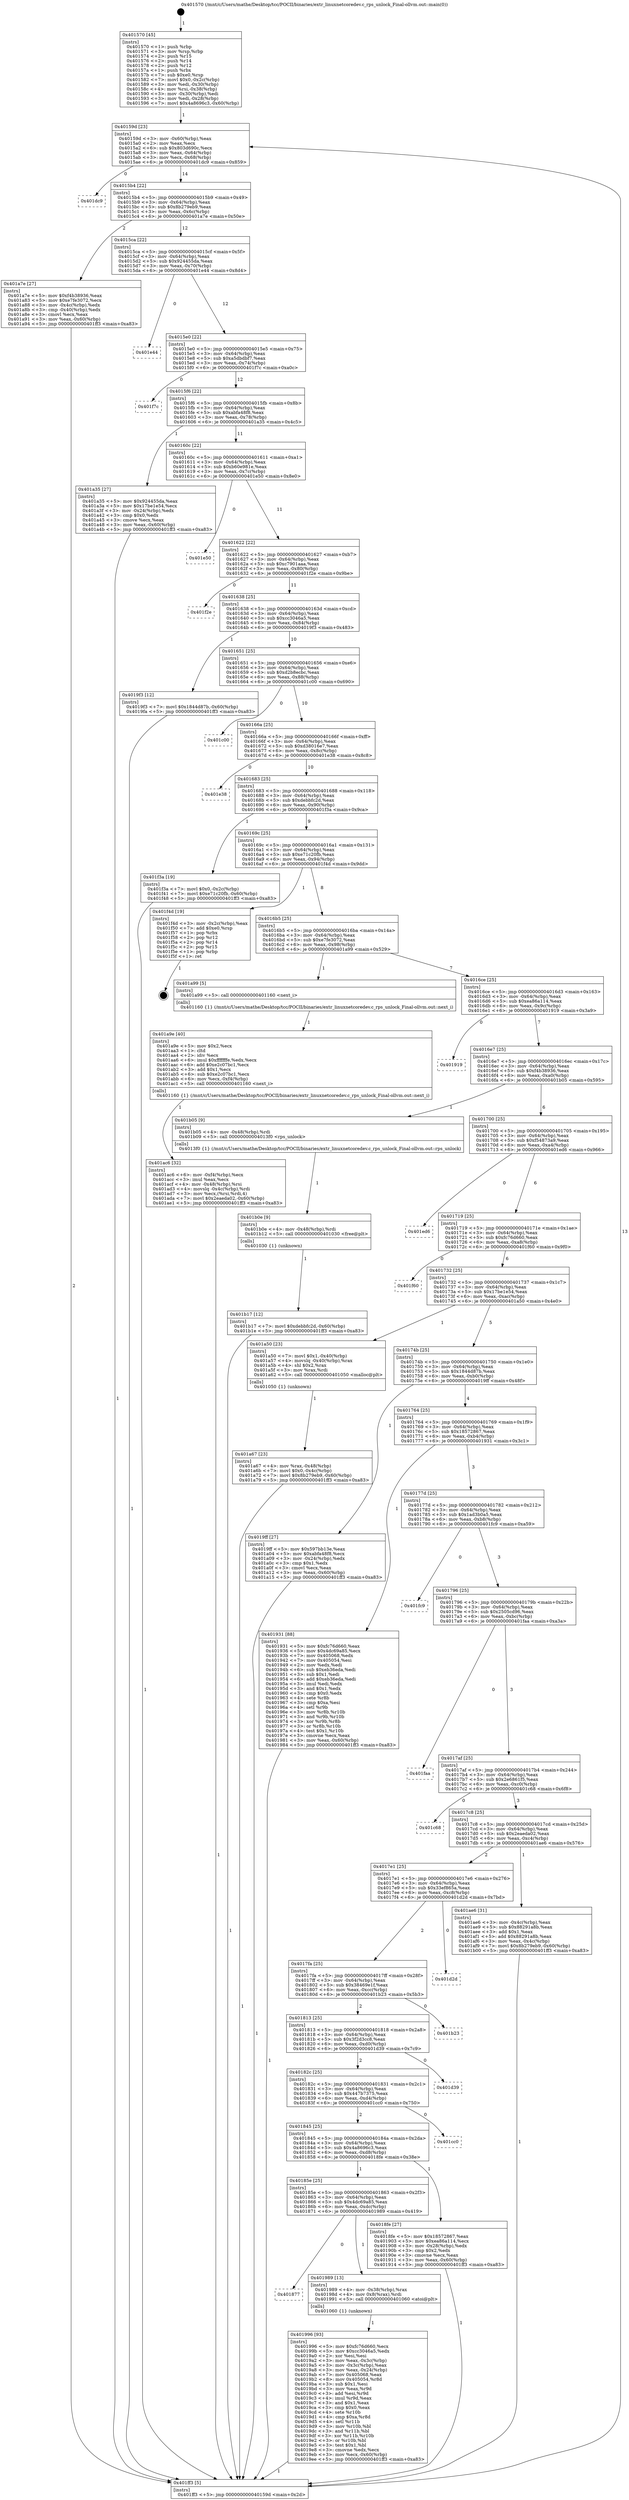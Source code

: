 digraph "0x401570" {
  label = "0x401570 (/mnt/c/Users/mathe/Desktop/tcc/POCII/binaries/extr_linuxnetcoredev.c_rps_unlock_Final-ollvm.out::main(0))"
  labelloc = "t"
  node[shape=record]

  Entry [label="",width=0.3,height=0.3,shape=circle,fillcolor=black,style=filled]
  "0x40159d" [label="{
     0x40159d [23]\l
     | [instrs]\l
     &nbsp;&nbsp;0x40159d \<+3\>: mov -0x60(%rbp),%eax\l
     &nbsp;&nbsp;0x4015a0 \<+2\>: mov %eax,%ecx\l
     &nbsp;&nbsp;0x4015a2 \<+6\>: sub $0x803d690c,%ecx\l
     &nbsp;&nbsp;0x4015a8 \<+3\>: mov %eax,-0x64(%rbp)\l
     &nbsp;&nbsp;0x4015ab \<+3\>: mov %ecx,-0x68(%rbp)\l
     &nbsp;&nbsp;0x4015ae \<+6\>: je 0000000000401dc9 \<main+0x859\>\l
  }"]
  "0x401dc9" [label="{
     0x401dc9\l
  }", style=dashed]
  "0x4015b4" [label="{
     0x4015b4 [22]\l
     | [instrs]\l
     &nbsp;&nbsp;0x4015b4 \<+5\>: jmp 00000000004015b9 \<main+0x49\>\l
     &nbsp;&nbsp;0x4015b9 \<+3\>: mov -0x64(%rbp),%eax\l
     &nbsp;&nbsp;0x4015bc \<+5\>: sub $0x8b279eb9,%eax\l
     &nbsp;&nbsp;0x4015c1 \<+3\>: mov %eax,-0x6c(%rbp)\l
     &nbsp;&nbsp;0x4015c4 \<+6\>: je 0000000000401a7e \<main+0x50e\>\l
  }"]
  Exit [label="",width=0.3,height=0.3,shape=circle,fillcolor=black,style=filled,peripheries=2]
  "0x401a7e" [label="{
     0x401a7e [27]\l
     | [instrs]\l
     &nbsp;&nbsp;0x401a7e \<+5\>: mov $0xf4b38936,%eax\l
     &nbsp;&nbsp;0x401a83 \<+5\>: mov $0xe7fe3072,%ecx\l
     &nbsp;&nbsp;0x401a88 \<+3\>: mov -0x4c(%rbp),%edx\l
     &nbsp;&nbsp;0x401a8b \<+3\>: cmp -0x40(%rbp),%edx\l
     &nbsp;&nbsp;0x401a8e \<+3\>: cmovl %ecx,%eax\l
     &nbsp;&nbsp;0x401a91 \<+3\>: mov %eax,-0x60(%rbp)\l
     &nbsp;&nbsp;0x401a94 \<+5\>: jmp 0000000000401ff3 \<main+0xa83\>\l
  }"]
  "0x4015ca" [label="{
     0x4015ca [22]\l
     | [instrs]\l
     &nbsp;&nbsp;0x4015ca \<+5\>: jmp 00000000004015cf \<main+0x5f\>\l
     &nbsp;&nbsp;0x4015cf \<+3\>: mov -0x64(%rbp),%eax\l
     &nbsp;&nbsp;0x4015d2 \<+5\>: sub $0x924455da,%eax\l
     &nbsp;&nbsp;0x4015d7 \<+3\>: mov %eax,-0x70(%rbp)\l
     &nbsp;&nbsp;0x4015da \<+6\>: je 0000000000401e44 \<main+0x8d4\>\l
  }"]
  "0x401b17" [label="{
     0x401b17 [12]\l
     | [instrs]\l
     &nbsp;&nbsp;0x401b17 \<+7\>: movl $0xdebbfc2d,-0x60(%rbp)\l
     &nbsp;&nbsp;0x401b1e \<+5\>: jmp 0000000000401ff3 \<main+0xa83\>\l
  }"]
  "0x401e44" [label="{
     0x401e44\l
  }", style=dashed]
  "0x4015e0" [label="{
     0x4015e0 [22]\l
     | [instrs]\l
     &nbsp;&nbsp;0x4015e0 \<+5\>: jmp 00000000004015e5 \<main+0x75\>\l
     &nbsp;&nbsp;0x4015e5 \<+3\>: mov -0x64(%rbp),%eax\l
     &nbsp;&nbsp;0x4015e8 \<+5\>: sub $0xa5dbdbf7,%eax\l
     &nbsp;&nbsp;0x4015ed \<+3\>: mov %eax,-0x74(%rbp)\l
     &nbsp;&nbsp;0x4015f0 \<+6\>: je 0000000000401f7c \<main+0xa0c\>\l
  }"]
  "0x401b0e" [label="{
     0x401b0e [9]\l
     | [instrs]\l
     &nbsp;&nbsp;0x401b0e \<+4\>: mov -0x48(%rbp),%rdi\l
     &nbsp;&nbsp;0x401b12 \<+5\>: call 0000000000401030 \<free@plt\>\l
     | [calls]\l
     &nbsp;&nbsp;0x401030 \{1\} (unknown)\l
  }"]
  "0x401f7c" [label="{
     0x401f7c\l
  }", style=dashed]
  "0x4015f6" [label="{
     0x4015f6 [22]\l
     | [instrs]\l
     &nbsp;&nbsp;0x4015f6 \<+5\>: jmp 00000000004015fb \<main+0x8b\>\l
     &nbsp;&nbsp;0x4015fb \<+3\>: mov -0x64(%rbp),%eax\l
     &nbsp;&nbsp;0x4015fe \<+5\>: sub $0xabfa48f8,%eax\l
     &nbsp;&nbsp;0x401603 \<+3\>: mov %eax,-0x78(%rbp)\l
     &nbsp;&nbsp;0x401606 \<+6\>: je 0000000000401a35 \<main+0x4c5\>\l
  }"]
  "0x401ac6" [label="{
     0x401ac6 [32]\l
     | [instrs]\l
     &nbsp;&nbsp;0x401ac6 \<+6\>: mov -0xf4(%rbp),%ecx\l
     &nbsp;&nbsp;0x401acc \<+3\>: imul %eax,%ecx\l
     &nbsp;&nbsp;0x401acf \<+4\>: mov -0x48(%rbp),%rsi\l
     &nbsp;&nbsp;0x401ad3 \<+4\>: movslq -0x4c(%rbp),%rdi\l
     &nbsp;&nbsp;0x401ad7 \<+3\>: mov %ecx,(%rsi,%rdi,4)\l
     &nbsp;&nbsp;0x401ada \<+7\>: movl $0x2eaeda02,-0x60(%rbp)\l
     &nbsp;&nbsp;0x401ae1 \<+5\>: jmp 0000000000401ff3 \<main+0xa83\>\l
  }"]
  "0x401a35" [label="{
     0x401a35 [27]\l
     | [instrs]\l
     &nbsp;&nbsp;0x401a35 \<+5\>: mov $0x924455da,%eax\l
     &nbsp;&nbsp;0x401a3a \<+5\>: mov $0x17be1e54,%ecx\l
     &nbsp;&nbsp;0x401a3f \<+3\>: mov -0x24(%rbp),%edx\l
     &nbsp;&nbsp;0x401a42 \<+3\>: cmp $0x0,%edx\l
     &nbsp;&nbsp;0x401a45 \<+3\>: cmove %ecx,%eax\l
     &nbsp;&nbsp;0x401a48 \<+3\>: mov %eax,-0x60(%rbp)\l
     &nbsp;&nbsp;0x401a4b \<+5\>: jmp 0000000000401ff3 \<main+0xa83\>\l
  }"]
  "0x40160c" [label="{
     0x40160c [22]\l
     | [instrs]\l
     &nbsp;&nbsp;0x40160c \<+5\>: jmp 0000000000401611 \<main+0xa1\>\l
     &nbsp;&nbsp;0x401611 \<+3\>: mov -0x64(%rbp),%eax\l
     &nbsp;&nbsp;0x401614 \<+5\>: sub $0xb60e981e,%eax\l
     &nbsp;&nbsp;0x401619 \<+3\>: mov %eax,-0x7c(%rbp)\l
     &nbsp;&nbsp;0x40161c \<+6\>: je 0000000000401e50 \<main+0x8e0\>\l
  }"]
  "0x401a9e" [label="{
     0x401a9e [40]\l
     | [instrs]\l
     &nbsp;&nbsp;0x401a9e \<+5\>: mov $0x2,%ecx\l
     &nbsp;&nbsp;0x401aa3 \<+1\>: cltd\l
     &nbsp;&nbsp;0x401aa4 \<+2\>: idiv %ecx\l
     &nbsp;&nbsp;0x401aa6 \<+6\>: imul $0xfffffffe,%edx,%ecx\l
     &nbsp;&nbsp;0x401aac \<+6\>: add $0xe2c07bc1,%ecx\l
     &nbsp;&nbsp;0x401ab2 \<+3\>: add $0x1,%ecx\l
     &nbsp;&nbsp;0x401ab5 \<+6\>: sub $0xe2c07bc1,%ecx\l
     &nbsp;&nbsp;0x401abb \<+6\>: mov %ecx,-0xf4(%rbp)\l
     &nbsp;&nbsp;0x401ac1 \<+5\>: call 0000000000401160 \<next_i\>\l
     | [calls]\l
     &nbsp;&nbsp;0x401160 \{1\} (/mnt/c/Users/mathe/Desktop/tcc/POCII/binaries/extr_linuxnetcoredev.c_rps_unlock_Final-ollvm.out::next_i)\l
  }"]
  "0x401e50" [label="{
     0x401e50\l
  }", style=dashed]
  "0x401622" [label="{
     0x401622 [22]\l
     | [instrs]\l
     &nbsp;&nbsp;0x401622 \<+5\>: jmp 0000000000401627 \<main+0xb7\>\l
     &nbsp;&nbsp;0x401627 \<+3\>: mov -0x64(%rbp),%eax\l
     &nbsp;&nbsp;0x40162a \<+5\>: sub $0xc7901aaa,%eax\l
     &nbsp;&nbsp;0x40162f \<+3\>: mov %eax,-0x80(%rbp)\l
     &nbsp;&nbsp;0x401632 \<+6\>: je 0000000000401f2e \<main+0x9be\>\l
  }"]
  "0x401a67" [label="{
     0x401a67 [23]\l
     | [instrs]\l
     &nbsp;&nbsp;0x401a67 \<+4\>: mov %rax,-0x48(%rbp)\l
     &nbsp;&nbsp;0x401a6b \<+7\>: movl $0x0,-0x4c(%rbp)\l
     &nbsp;&nbsp;0x401a72 \<+7\>: movl $0x8b279eb9,-0x60(%rbp)\l
     &nbsp;&nbsp;0x401a79 \<+5\>: jmp 0000000000401ff3 \<main+0xa83\>\l
  }"]
  "0x401f2e" [label="{
     0x401f2e\l
  }", style=dashed]
  "0x401638" [label="{
     0x401638 [25]\l
     | [instrs]\l
     &nbsp;&nbsp;0x401638 \<+5\>: jmp 000000000040163d \<main+0xcd\>\l
     &nbsp;&nbsp;0x40163d \<+3\>: mov -0x64(%rbp),%eax\l
     &nbsp;&nbsp;0x401640 \<+5\>: sub $0xcc3046a5,%eax\l
     &nbsp;&nbsp;0x401645 \<+6\>: mov %eax,-0x84(%rbp)\l
     &nbsp;&nbsp;0x40164b \<+6\>: je 00000000004019f3 \<main+0x483\>\l
  }"]
  "0x401996" [label="{
     0x401996 [93]\l
     | [instrs]\l
     &nbsp;&nbsp;0x401996 \<+5\>: mov $0xfc76d660,%ecx\l
     &nbsp;&nbsp;0x40199b \<+5\>: mov $0xcc3046a5,%edx\l
     &nbsp;&nbsp;0x4019a0 \<+2\>: xor %esi,%esi\l
     &nbsp;&nbsp;0x4019a2 \<+3\>: mov %eax,-0x3c(%rbp)\l
     &nbsp;&nbsp;0x4019a5 \<+3\>: mov -0x3c(%rbp),%eax\l
     &nbsp;&nbsp;0x4019a8 \<+3\>: mov %eax,-0x24(%rbp)\l
     &nbsp;&nbsp;0x4019ab \<+7\>: mov 0x405068,%eax\l
     &nbsp;&nbsp;0x4019b2 \<+8\>: mov 0x405054,%r8d\l
     &nbsp;&nbsp;0x4019ba \<+3\>: sub $0x1,%esi\l
     &nbsp;&nbsp;0x4019bd \<+3\>: mov %eax,%r9d\l
     &nbsp;&nbsp;0x4019c0 \<+3\>: add %esi,%r9d\l
     &nbsp;&nbsp;0x4019c3 \<+4\>: imul %r9d,%eax\l
     &nbsp;&nbsp;0x4019c7 \<+3\>: and $0x1,%eax\l
     &nbsp;&nbsp;0x4019ca \<+3\>: cmp $0x0,%eax\l
     &nbsp;&nbsp;0x4019cd \<+4\>: sete %r10b\l
     &nbsp;&nbsp;0x4019d1 \<+4\>: cmp $0xa,%r8d\l
     &nbsp;&nbsp;0x4019d5 \<+4\>: setl %r11b\l
     &nbsp;&nbsp;0x4019d9 \<+3\>: mov %r10b,%bl\l
     &nbsp;&nbsp;0x4019dc \<+3\>: and %r11b,%bl\l
     &nbsp;&nbsp;0x4019df \<+3\>: xor %r11b,%r10b\l
     &nbsp;&nbsp;0x4019e2 \<+3\>: or %r10b,%bl\l
     &nbsp;&nbsp;0x4019e5 \<+3\>: test $0x1,%bl\l
     &nbsp;&nbsp;0x4019e8 \<+3\>: cmovne %edx,%ecx\l
     &nbsp;&nbsp;0x4019eb \<+3\>: mov %ecx,-0x60(%rbp)\l
     &nbsp;&nbsp;0x4019ee \<+5\>: jmp 0000000000401ff3 \<main+0xa83\>\l
  }"]
  "0x4019f3" [label="{
     0x4019f3 [12]\l
     | [instrs]\l
     &nbsp;&nbsp;0x4019f3 \<+7\>: movl $0x1844d87b,-0x60(%rbp)\l
     &nbsp;&nbsp;0x4019fa \<+5\>: jmp 0000000000401ff3 \<main+0xa83\>\l
  }"]
  "0x401651" [label="{
     0x401651 [25]\l
     | [instrs]\l
     &nbsp;&nbsp;0x401651 \<+5\>: jmp 0000000000401656 \<main+0xe6\>\l
     &nbsp;&nbsp;0x401656 \<+3\>: mov -0x64(%rbp),%eax\l
     &nbsp;&nbsp;0x401659 \<+5\>: sub $0xd2b8ecbc,%eax\l
     &nbsp;&nbsp;0x40165e \<+6\>: mov %eax,-0x88(%rbp)\l
     &nbsp;&nbsp;0x401664 \<+6\>: je 0000000000401c00 \<main+0x690\>\l
  }"]
  "0x401877" [label="{
     0x401877\l
  }", style=dashed]
  "0x401c00" [label="{
     0x401c00\l
  }", style=dashed]
  "0x40166a" [label="{
     0x40166a [25]\l
     | [instrs]\l
     &nbsp;&nbsp;0x40166a \<+5\>: jmp 000000000040166f \<main+0xff\>\l
     &nbsp;&nbsp;0x40166f \<+3\>: mov -0x64(%rbp),%eax\l
     &nbsp;&nbsp;0x401672 \<+5\>: sub $0xd38016e7,%eax\l
     &nbsp;&nbsp;0x401677 \<+6\>: mov %eax,-0x8c(%rbp)\l
     &nbsp;&nbsp;0x40167d \<+6\>: je 0000000000401e38 \<main+0x8c8\>\l
  }"]
  "0x401989" [label="{
     0x401989 [13]\l
     | [instrs]\l
     &nbsp;&nbsp;0x401989 \<+4\>: mov -0x38(%rbp),%rax\l
     &nbsp;&nbsp;0x40198d \<+4\>: mov 0x8(%rax),%rdi\l
     &nbsp;&nbsp;0x401991 \<+5\>: call 0000000000401060 \<atoi@plt\>\l
     | [calls]\l
     &nbsp;&nbsp;0x401060 \{1\} (unknown)\l
  }"]
  "0x401e38" [label="{
     0x401e38\l
  }", style=dashed]
  "0x401683" [label="{
     0x401683 [25]\l
     | [instrs]\l
     &nbsp;&nbsp;0x401683 \<+5\>: jmp 0000000000401688 \<main+0x118\>\l
     &nbsp;&nbsp;0x401688 \<+3\>: mov -0x64(%rbp),%eax\l
     &nbsp;&nbsp;0x40168b \<+5\>: sub $0xdebbfc2d,%eax\l
     &nbsp;&nbsp;0x401690 \<+6\>: mov %eax,-0x90(%rbp)\l
     &nbsp;&nbsp;0x401696 \<+6\>: je 0000000000401f3a \<main+0x9ca\>\l
  }"]
  "0x401570" [label="{
     0x401570 [45]\l
     | [instrs]\l
     &nbsp;&nbsp;0x401570 \<+1\>: push %rbp\l
     &nbsp;&nbsp;0x401571 \<+3\>: mov %rsp,%rbp\l
     &nbsp;&nbsp;0x401574 \<+2\>: push %r15\l
     &nbsp;&nbsp;0x401576 \<+2\>: push %r14\l
     &nbsp;&nbsp;0x401578 \<+2\>: push %r12\l
     &nbsp;&nbsp;0x40157a \<+1\>: push %rbx\l
     &nbsp;&nbsp;0x40157b \<+7\>: sub $0xe0,%rsp\l
     &nbsp;&nbsp;0x401582 \<+7\>: movl $0x0,-0x2c(%rbp)\l
     &nbsp;&nbsp;0x401589 \<+3\>: mov %edi,-0x30(%rbp)\l
     &nbsp;&nbsp;0x40158c \<+4\>: mov %rsi,-0x38(%rbp)\l
     &nbsp;&nbsp;0x401590 \<+3\>: mov -0x30(%rbp),%edi\l
     &nbsp;&nbsp;0x401593 \<+3\>: mov %edi,-0x28(%rbp)\l
     &nbsp;&nbsp;0x401596 \<+7\>: movl $0x4a8696c3,-0x60(%rbp)\l
  }"]
  "0x401f3a" [label="{
     0x401f3a [19]\l
     | [instrs]\l
     &nbsp;&nbsp;0x401f3a \<+7\>: movl $0x0,-0x2c(%rbp)\l
     &nbsp;&nbsp;0x401f41 \<+7\>: movl $0xe71c20fb,-0x60(%rbp)\l
     &nbsp;&nbsp;0x401f48 \<+5\>: jmp 0000000000401ff3 \<main+0xa83\>\l
  }"]
  "0x40169c" [label="{
     0x40169c [25]\l
     | [instrs]\l
     &nbsp;&nbsp;0x40169c \<+5\>: jmp 00000000004016a1 \<main+0x131\>\l
     &nbsp;&nbsp;0x4016a1 \<+3\>: mov -0x64(%rbp),%eax\l
     &nbsp;&nbsp;0x4016a4 \<+5\>: sub $0xe71c20fb,%eax\l
     &nbsp;&nbsp;0x4016a9 \<+6\>: mov %eax,-0x94(%rbp)\l
     &nbsp;&nbsp;0x4016af \<+6\>: je 0000000000401f4d \<main+0x9dd\>\l
  }"]
  "0x401ff3" [label="{
     0x401ff3 [5]\l
     | [instrs]\l
     &nbsp;&nbsp;0x401ff3 \<+5\>: jmp 000000000040159d \<main+0x2d\>\l
  }"]
  "0x401f4d" [label="{
     0x401f4d [19]\l
     | [instrs]\l
     &nbsp;&nbsp;0x401f4d \<+3\>: mov -0x2c(%rbp),%eax\l
     &nbsp;&nbsp;0x401f50 \<+7\>: add $0xe0,%rsp\l
     &nbsp;&nbsp;0x401f57 \<+1\>: pop %rbx\l
     &nbsp;&nbsp;0x401f58 \<+2\>: pop %r12\l
     &nbsp;&nbsp;0x401f5a \<+2\>: pop %r14\l
     &nbsp;&nbsp;0x401f5c \<+2\>: pop %r15\l
     &nbsp;&nbsp;0x401f5e \<+1\>: pop %rbp\l
     &nbsp;&nbsp;0x401f5f \<+1\>: ret\l
  }"]
  "0x4016b5" [label="{
     0x4016b5 [25]\l
     | [instrs]\l
     &nbsp;&nbsp;0x4016b5 \<+5\>: jmp 00000000004016ba \<main+0x14a\>\l
     &nbsp;&nbsp;0x4016ba \<+3\>: mov -0x64(%rbp),%eax\l
     &nbsp;&nbsp;0x4016bd \<+5\>: sub $0xe7fe3072,%eax\l
     &nbsp;&nbsp;0x4016c2 \<+6\>: mov %eax,-0x98(%rbp)\l
     &nbsp;&nbsp;0x4016c8 \<+6\>: je 0000000000401a99 \<main+0x529\>\l
  }"]
  "0x40185e" [label="{
     0x40185e [25]\l
     | [instrs]\l
     &nbsp;&nbsp;0x40185e \<+5\>: jmp 0000000000401863 \<main+0x2f3\>\l
     &nbsp;&nbsp;0x401863 \<+3\>: mov -0x64(%rbp),%eax\l
     &nbsp;&nbsp;0x401866 \<+5\>: sub $0x4dc69a85,%eax\l
     &nbsp;&nbsp;0x40186b \<+6\>: mov %eax,-0xdc(%rbp)\l
     &nbsp;&nbsp;0x401871 \<+6\>: je 0000000000401989 \<main+0x419\>\l
  }"]
  "0x401a99" [label="{
     0x401a99 [5]\l
     | [instrs]\l
     &nbsp;&nbsp;0x401a99 \<+5\>: call 0000000000401160 \<next_i\>\l
     | [calls]\l
     &nbsp;&nbsp;0x401160 \{1\} (/mnt/c/Users/mathe/Desktop/tcc/POCII/binaries/extr_linuxnetcoredev.c_rps_unlock_Final-ollvm.out::next_i)\l
  }"]
  "0x4016ce" [label="{
     0x4016ce [25]\l
     | [instrs]\l
     &nbsp;&nbsp;0x4016ce \<+5\>: jmp 00000000004016d3 \<main+0x163\>\l
     &nbsp;&nbsp;0x4016d3 \<+3\>: mov -0x64(%rbp),%eax\l
     &nbsp;&nbsp;0x4016d6 \<+5\>: sub $0xea86a114,%eax\l
     &nbsp;&nbsp;0x4016db \<+6\>: mov %eax,-0x9c(%rbp)\l
     &nbsp;&nbsp;0x4016e1 \<+6\>: je 0000000000401919 \<main+0x3a9\>\l
  }"]
  "0x4018fe" [label="{
     0x4018fe [27]\l
     | [instrs]\l
     &nbsp;&nbsp;0x4018fe \<+5\>: mov $0x18572867,%eax\l
     &nbsp;&nbsp;0x401903 \<+5\>: mov $0xea86a114,%ecx\l
     &nbsp;&nbsp;0x401908 \<+3\>: mov -0x28(%rbp),%edx\l
     &nbsp;&nbsp;0x40190b \<+3\>: cmp $0x2,%edx\l
     &nbsp;&nbsp;0x40190e \<+3\>: cmovne %ecx,%eax\l
     &nbsp;&nbsp;0x401911 \<+3\>: mov %eax,-0x60(%rbp)\l
     &nbsp;&nbsp;0x401914 \<+5\>: jmp 0000000000401ff3 \<main+0xa83\>\l
  }"]
  "0x401919" [label="{
     0x401919\l
  }", style=dashed]
  "0x4016e7" [label="{
     0x4016e7 [25]\l
     | [instrs]\l
     &nbsp;&nbsp;0x4016e7 \<+5\>: jmp 00000000004016ec \<main+0x17c\>\l
     &nbsp;&nbsp;0x4016ec \<+3\>: mov -0x64(%rbp),%eax\l
     &nbsp;&nbsp;0x4016ef \<+5\>: sub $0xf4b38936,%eax\l
     &nbsp;&nbsp;0x4016f4 \<+6\>: mov %eax,-0xa0(%rbp)\l
     &nbsp;&nbsp;0x4016fa \<+6\>: je 0000000000401b05 \<main+0x595\>\l
  }"]
  "0x401845" [label="{
     0x401845 [25]\l
     | [instrs]\l
     &nbsp;&nbsp;0x401845 \<+5\>: jmp 000000000040184a \<main+0x2da\>\l
     &nbsp;&nbsp;0x40184a \<+3\>: mov -0x64(%rbp),%eax\l
     &nbsp;&nbsp;0x40184d \<+5\>: sub $0x4a8696c3,%eax\l
     &nbsp;&nbsp;0x401852 \<+6\>: mov %eax,-0xd8(%rbp)\l
     &nbsp;&nbsp;0x401858 \<+6\>: je 00000000004018fe \<main+0x38e\>\l
  }"]
  "0x401b05" [label="{
     0x401b05 [9]\l
     | [instrs]\l
     &nbsp;&nbsp;0x401b05 \<+4\>: mov -0x48(%rbp),%rdi\l
     &nbsp;&nbsp;0x401b09 \<+5\>: call 00000000004013f0 \<rps_unlock\>\l
     | [calls]\l
     &nbsp;&nbsp;0x4013f0 \{1\} (/mnt/c/Users/mathe/Desktop/tcc/POCII/binaries/extr_linuxnetcoredev.c_rps_unlock_Final-ollvm.out::rps_unlock)\l
  }"]
  "0x401700" [label="{
     0x401700 [25]\l
     | [instrs]\l
     &nbsp;&nbsp;0x401700 \<+5\>: jmp 0000000000401705 \<main+0x195\>\l
     &nbsp;&nbsp;0x401705 \<+3\>: mov -0x64(%rbp),%eax\l
     &nbsp;&nbsp;0x401708 \<+5\>: sub $0xf54873a9,%eax\l
     &nbsp;&nbsp;0x40170d \<+6\>: mov %eax,-0xa4(%rbp)\l
     &nbsp;&nbsp;0x401713 \<+6\>: je 0000000000401ed6 \<main+0x966\>\l
  }"]
  "0x401cc0" [label="{
     0x401cc0\l
  }", style=dashed]
  "0x401ed6" [label="{
     0x401ed6\l
  }", style=dashed]
  "0x401719" [label="{
     0x401719 [25]\l
     | [instrs]\l
     &nbsp;&nbsp;0x401719 \<+5\>: jmp 000000000040171e \<main+0x1ae\>\l
     &nbsp;&nbsp;0x40171e \<+3\>: mov -0x64(%rbp),%eax\l
     &nbsp;&nbsp;0x401721 \<+5\>: sub $0xfc76d660,%eax\l
     &nbsp;&nbsp;0x401726 \<+6\>: mov %eax,-0xa8(%rbp)\l
     &nbsp;&nbsp;0x40172c \<+6\>: je 0000000000401f60 \<main+0x9f0\>\l
  }"]
  "0x40182c" [label="{
     0x40182c [25]\l
     | [instrs]\l
     &nbsp;&nbsp;0x40182c \<+5\>: jmp 0000000000401831 \<main+0x2c1\>\l
     &nbsp;&nbsp;0x401831 \<+3\>: mov -0x64(%rbp),%eax\l
     &nbsp;&nbsp;0x401834 \<+5\>: sub $0x447b7375,%eax\l
     &nbsp;&nbsp;0x401839 \<+6\>: mov %eax,-0xd4(%rbp)\l
     &nbsp;&nbsp;0x40183f \<+6\>: je 0000000000401cc0 \<main+0x750\>\l
  }"]
  "0x401f60" [label="{
     0x401f60\l
  }", style=dashed]
  "0x401732" [label="{
     0x401732 [25]\l
     | [instrs]\l
     &nbsp;&nbsp;0x401732 \<+5\>: jmp 0000000000401737 \<main+0x1c7\>\l
     &nbsp;&nbsp;0x401737 \<+3\>: mov -0x64(%rbp),%eax\l
     &nbsp;&nbsp;0x40173a \<+5\>: sub $0x17be1e54,%eax\l
     &nbsp;&nbsp;0x40173f \<+6\>: mov %eax,-0xac(%rbp)\l
     &nbsp;&nbsp;0x401745 \<+6\>: je 0000000000401a50 \<main+0x4e0\>\l
  }"]
  "0x401d39" [label="{
     0x401d39\l
  }", style=dashed]
  "0x401a50" [label="{
     0x401a50 [23]\l
     | [instrs]\l
     &nbsp;&nbsp;0x401a50 \<+7\>: movl $0x1,-0x40(%rbp)\l
     &nbsp;&nbsp;0x401a57 \<+4\>: movslq -0x40(%rbp),%rax\l
     &nbsp;&nbsp;0x401a5b \<+4\>: shl $0x2,%rax\l
     &nbsp;&nbsp;0x401a5f \<+3\>: mov %rax,%rdi\l
     &nbsp;&nbsp;0x401a62 \<+5\>: call 0000000000401050 \<malloc@plt\>\l
     | [calls]\l
     &nbsp;&nbsp;0x401050 \{1\} (unknown)\l
  }"]
  "0x40174b" [label="{
     0x40174b [25]\l
     | [instrs]\l
     &nbsp;&nbsp;0x40174b \<+5\>: jmp 0000000000401750 \<main+0x1e0\>\l
     &nbsp;&nbsp;0x401750 \<+3\>: mov -0x64(%rbp),%eax\l
     &nbsp;&nbsp;0x401753 \<+5\>: sub $0x1844d87b,%eax\l
     &nbsp;&nbsp;0x401758 \<+6\>: mov %eax,-0xb0(%rbp)\l
     &nbsp;&nbsp;0x40175e \<+6\>: je 00000000004019ff \<main+0x48f\>\l
  }"]
  "0x401813" [label="{
     0x401813 [25]\l
     | [instrs]\l
     &nbsp;&nbsp;0x401813 \<+5\>: jmp 0000000000401818 \<main+0x2a8\>\l
     &nbsp;&nbsp;0x401818 \<+3\>: mov -0x64(%rbp),%eax\l
     &nbsp;&nbsp;0x40181b \<+5\>: sub $0x3f2d3cc8,%eax\l
     &nbsp;&nbsp;0x401820 \<+6\>: mov %eax,-0xd0(%rbp)\l
     &nbsp;&nbsp;0x401826 \<+6\>: je 0000000000401d39 \<main+0x7c9\>\l
  }"]
  "0x4019ff" [label="{
     0x4019ff [27]\l
     | [instrs]\l
     &nbsp;&nbsp;0x4019ff \<+5\>: mov $0x597bb13e,%eax\l
     &nbsp;&nbsp;0x401a04 \<+5\>: mov $0xabfa48f8,%ecx\l
     &nbsp;&nbsp;0x401a09 \<+3\>: mov -0x24(%rbp),%edx\l
     &nbsp;&nbsp;0x401a0c \<+3\>: cmp $0x1,%edx\l
     &nbsp;&nbsp;0x401a0f \<+3\>: cmovl %ecx,%eax\l
     &nbsp;&nbsp;0x401a12 \<+3\>: mov %eax,-0x60(%rbp)\l
     &nbsp;&nbsp;0x401a15 \<+5\>: jmp 0000000000401ff3 \<main+0xa83\>\l
  }"]
  "0x401764" [label="{
     0x401764 [25]\l
     | [instrs]\l
     &nbsp;&nbsp;0x401764 \<+5\>: jmp 0000000000401769 \<main+0x1f9\>\l
     &nbsp;&nbsp;0x401769 \<+3\>: mov -0x64(%rbp),%eax\l
     &nbsp;&nbsp;0x40176c \<+5\>: sub $0x18572867,%eax\l
     &nbsp;&nbsp;0x401771 \<+6\>: mov %eax,-0xb4(%rbp)\l
     &nbsp;&nbsp;0x401777 \<+6\>: je 0000000000401931 \<main+0x3c1\>\l
  }"]
  "0x401b23" [label="{
     0x401b23\l
  }", style=dashed]
  "0x401931" [label="{
     0x401931 [88]\l
     | [instrs]\l
     &nbsp;&nbsp;0x401931 \<+5\>: mov $0xfc76d660,%eax\l
     &nbsp;&nbsp;0x401936 \<+5\>: mov $0x4dc69a85,%ecx\l
     &nbsp;&nbsp;0x40193b \<+7\>: mov 0x405068,%edx\l
     &nbsp;&nbsp;0x401942 \<+7\>: mov 0x405054,%esi\l
     &nbsp;&nbsp;0x401949 \<+2\>: mov %edx,%edi\l
     &nbsp;&nbsp;0x40194b \<+6\>: sub $0xeb36eda,%edi\l
     &nbsp;&nbsp;0x401951 \<+3\>: sub $0x1,%edi\l
     &nbsp;&nbsp;0x401954 \<+6\>: add $0xeb36eda,%edi\l
     &nbsp;&nbsp;0x40195a \<+3\>: imul %edi,%edx\l
     &nbsp;&nbsp;0x40195d \<+3\>: and $0x1,%edx\l
     &nbsp;&nbsp;0x401960 \<+3\>: cmp $0x0,%edx\l
     &nbsp;&nbsp;0x401963 \<+4\>: sete %r8b\l
     &nbsp;&nbsp;0x401967 \<+3\>: cmp $0xa,%esi\l
     &nbsp;&nbsp;0x40196a \<+4\>: setl %r9b\l
     &nbsp;&nbsp;0x40196e \<+3\>: mov %r8b,%r10b\l
     &nbsp;&nbsp;0x401971 \<+3\>: and %r9b,%r10b\l
     &nbsp;&nbsp;0x401974 \<+3\>: xor %r9b,%r8b\l
     &nbsp;&nbsp;0x401977 \<+3\>: or %r8b,%r10b\l
     &nbsp;&nbsp;0x40197a \<+4\>: test $0x1,%r10b\l
     &nbsp;&nbsp;0x40197e \<+3\>: cmovne %ecx,%eax\l
     &nbsp;&nbsp;0x401981 \<+3\>: mov %eax,-0x60(%rbp)\l
     &nbsp;&nbsp;0x401984 \<+5\>: jmp 0000000000401ff3 \<main+0xa83\>\l
  }"]
  "0x40177d" [label="{
     0x40177d [25]\l
     | [instrs]\l
     &nbsp;&nbsp;0x40177d \<+5\>: jmp 0000000000401782 \<main+0x212\>\l
     &nbsp;&nbsp;0x401782 \<+3\>: mov -0x64(%rbp),%eax\l
     &nbsp;&nbsp;0x401785 \<+5\>: sub $0x1ad3b0a5,%eax\l
     &nbsp;&nbsp;0x40178a \<+6\>: mov %eax,-0xb8(%rbp)\l
     &nbsp;&nbsp;0x401790 \<+6\>: je 0000000000401fc9 \<main+0xa59\>\l
  }"]
  "0x4017fa" [label="{
     0x4017fa [25]\l
     | [instrs]\l
     &nbsp;&nbsp;0x4017fa \<+5\>: jmp 00000000004017ff \<main+0x28f\>\l
     &nbsp;&nbsp;0x4017ff \<+3\>: mov -0x64(%rbp),%eax\l
     &nbsp;&nbsp;0x401802 \<+5\>: sub $0x38469e1f,%eax\l
     &nbsp;&nbsp;0x401807 \<+6\>: mov %eax,-0xcc(%rbp)\l
     &nbsp;&nbsp;0x40180d \<+6\>: je 0000000000401b23 \<main+0x5b3\>\l
  }"]
  "0x401fc9" [label="{
     0x401fc9\l
  }", style=dashed]
  "0x401796" [label="{
     0x401796 [25]\l
     | [instrs]\l
     &nbsp;&nbsp;0x401796 \<+5\>: jmp 000000000040179b \<main+0x22b\>\l
     &nbsp;&nbsp;0x40179b \<+3\>: mov -0x64(%rbp),%eax\l
     &nbsp;&nbsp;0x40179e \<+5\>: sub $0x2505cd96,%eax\l
     &nbsp;&nbsp;0x4017a3 \<+6\>: mov %eax,-0xbc(%rbp)\l
     &nbsp;&nbsp;0x4017a9 \<+6\>: je 0000000000401faa \<main+0xa3a\>\l
  }"]
  "0x401d2d" [label="{
     0x401d2d\l
  }", style=dashed]
  "0x401faa" [label="{
     0x401faa\l
  }", style=dashed]
  "0x4017af" [label="{
     0x4017af [25]\l
     | [instrs]\l
     &nbsp;&nbsp;0x4017af \<+5\>: jmp 00000000004017b4 \<main+0x244\>\l
     &nbsp;&nbsp;0x4017b4 \<+3\>: mov -0x64(%rbp),%eax\l
     &nbsp;&nbsp;0x4017b7 \<+5\>: sub $0x2e6861f5,%eax\l
     &nbsp;&nbsp;0x4017bc \<+6\>: mov %eax,-0xc0(%rbp)\l
     &nbsp;&nbsp;0x4017c2 \<+6\>: je 0000000000401c68 \<main+0x6f8\>\l
  }"]
  "0x4017e1" [label="{
     0x4017e1 [25]\l
     | [instrs]\l
     &nbsp;&nbsp;0x4017e1 \<+5\>: jmp 00000000004017e6 \<main+0x276\>\l
     &nbsp;&nbsp;0x4017e6 \<+3\>: mov -0x64(%rbp),%eax\l
     &nbsp;&nbsp;0x4017e9 \<+5\>: sub $0x33ef865a,%eax\l
     &nbsp;&nbsp;0x4017ee \<+6\>: mov %eax,-0xc8(%rbp)\l
     &nbsp;&nbsp;0x4017f4 \<+6\>: je 0000000000401d2d \<main+0x7bd\>\l
  }"]
  "0x401c68" [label="{
     0x401c68\l
  }", style=dashed]
  "0x4017c8" [label="{
     0x4017c8 [25]\l
     | [instrs]\l
     &nbsp;&nbsp;0x4017c8 \<+5\>: jmp 00000000004017cd \<main+0x25d\>\l
     &nbsp;&nbsp;0x4017cd \<+3\>: mov -0x64(%rbp),%eax\l
     &nbsp;&nbsp;0x4017d0 \<+5\>: sub $0x2eaeda02,%eax\l
     &nbsp;&nbsp;0x4017d5 \<+6\>: mov %eax,-0xc4(%rbp)\l
     &nbsp;&nbsp;0x4017db \<+6\>: je 0000000000401ae6 \<main+0x576\>\l
  }"]
  "0x401ae6" [label="{
     0x401ae6 [31]\l
     | [instrs]\l
     &nbsp;&nbsp;0x401ae6 \<+3\>: mov -0x4c(%rbp),%eax\l
     &nbsp;&nbsp;0x401ae9 \<+5\>: sub $0x88291a8b,%eax\l
     &nbsp;&nbsp;0x401aee \<+3\>: add $0x1,%eax\l
     &nbsp;&nbsp;0x401af1 \<+5\>: add $0x88291a8b,%eax\l
     &nbsp;&nbsp;0x401af6 \<+3\>: mov %eax,-0x4c(%rbp)\l
     &nbsp;&nbsp;0x401af9 \<+7\>: movl $0x8b279eb9,-0x60(%rbp)\l
     &nbsp;&nbsp;0x401b00 \<+5\>: jmp 0000000000401ff3 \<main+0xa83\>\l
  }"]
  Entry -> "0x401570" [label=" 1"]
  "0x40159d" -> "0x401dc9" [label=" 0"]
  "0x40159d" -> "0x4015b4" [label=" 14"]
  "0x401f4d" -> Exit [label=" 1"]
  "0x4015b4" -> "0x401a7e" [label=" 2"]
  "0x4015b4" -> "0x4015ca" [label=" 12"]
  "0x401f3a" -> "0x401ff3" [label=" 1"]
  "0x4015ca" -> "0x401e44" [label=" 0"]
  "0x4015ca" -> "0x4015e0" [label=" 12"]
  "0x401b17" -> "0x401ff3" [label=" 1"]
  "0x4015e0" -> "0x401f7c" [label=" 0"]
  "0x4015e0" -> "0x4015f6" [label=" 12"]
  "0x401b0e" -> "0x401b17" [label=" 1"]
  "0x4015f6" -> "0x401a35" [label=" 1"]
  "0x4015f6" -> "0x40160c" [label=" 11"]
  "0x401b05" -> "0x401b0e" [label=" 1"]
  "0x40160c" -> "0x401e50" [label=" 0"]
  "0x40160c" -> "0x401622" [label=" 11"]
  "0x401ae6" -> "0x401ff3" [label=" 1"]
  "0x401622" -> "0x401f2e" [label=" 0"]
  "0x401622" -> "0x401638" [label=" 11"]
  "0x401ac6" -> "0x401ff3" [label=" 1"]
  "0x401638" -> "0x4019f3" [label=" 1"]
  "0x401638" -> "0x401651" [label=" 10"]
  "0x401a9e" -> "0x401ac6" [label=" 1"]
  "0x401651" -> "0x401c00" [label=" 0"]
  "0x401651" -> "0x40166a" [label=" 10"]
  "0x401a99" -> "0x401a9e" [label=" 1"]
  "0x40166a" -> "0x401e38" [label=" 0"]
  "0x40166a" -> "0x401683" [label=" 10"]
  "0x401a7e" -> "0x401ff3" [label=" 2"]
  "0x401683" -> "0x401f3a" [label=" 1"]
  "0x401683" -> "0x40169c" [label=" 9"]
  "0x401a50" -> "0x401a67" [label=" 1"]
  "0x40169c" -> "0x401f4d" [label=" 1"]
  "0x40169c" -> "0x4016b5" [label=" 8"]
  "0x401a35" -> "0x401ff3" [label=" 1"]
  "0x4016b5" -> "0x401a99" [label=" 1"]
  "0x4016b5" -> "0x4016ce" [label=" 7"]
  "0x4019ff" -> "0x401ff3" [label=" 1"]
  "0x4016ce" -> "0x401919" [label=" 0"]
  "0x4016ce" -> "0x4016e7" [label=" 7"]
  "0x4019f3" -> "0x401ff3" [label=" 1"]
  "0x4016e7" -> "0x401b05" [label=" 1"]
  "0x4016e7" -> "0x401700" [label=" 6"]
  "0x401989" -> "0x401996" [label=" 1"]
  "0x401700" -> "0x401ed6" [label=" 0"]
  "0x401700" -> "0x401719" [label=" 6"]
  "0x40185e" -> "0x401877" [label=" 0"]
  "0x401719" -> "0x401f60" [label=" 0"]
  "0x401719" -> "0x401732" [label=" 6"]
  "0x401a67" -> "0x401ff3" [label=" 1"]
  "0x401732" -> "0x401a50" [label=" 1"]
  "0x401732" -> "0x40174b" [label=" 5"]
  "0x401931" -> "0x401ff3" [label=" 1"]
  "0x40174b" -> "0x4019ff" [label=" 1"]
  "0x40174b" -> "0x401764" [label=" 4"]
  "0x401570" -> "0x40159d" [label=" 1"]
  "0x401764" -> "0x401931" [label=" 1"]
  "0x401764" -> "0x40177d" [label=" 3"]
  "0x4018fe" -> "0x401ff3" [label=" 1"]
  "0x40177d" -> "0x401fc9" [label=" 0"]
  "0x40177d" -> "0x401796" [label=" 3"]
  "0x401845" -> "0x4018fe" [label=" 1"]
  "0x401796" -> "0x401faa" [label=" 0"]
  "0x401796" -> "0x4017af" [label=" 3"]
  "0x401996" -> "0x401ff3" [label=" 1"]
  "0x4017af" -> "0x401c68" [label=" 0"]
  "0x4017af" -> "0x4017c8" [label=" 3"]
  "0x40182c" -> "0x401cc0" [label=" 0"]
  "0x4017c8" -> "0x401ae6" [label=" 1"]
  "0x4017c8" -> "0x4017e1" [label=" 2"]
  "0x40182c" -> "0x401845" [label=" 2"]
  "0x4017e1" -> "0x401d2d" [label=" 0"]
  "0x4017e1" -> "0x4017fa" [label=" 2"]
  "0x401845" -> "0x40185e" [label=" 1"]
  "0x4017fa" -> "0x401b23" [label=" 0"]
  "0x4017fa" -> "0x401813" [label=" 2"]
  "0x401ff3" -> "0x40159d" [label=" 13"]
  "0x401813" -> "0x401d39" [label=" 0"]
  "0x401813" -> "0x40182c" [label=" 2"]
  "0x40185e" -> "0x401989" [label=" 1"]
}
